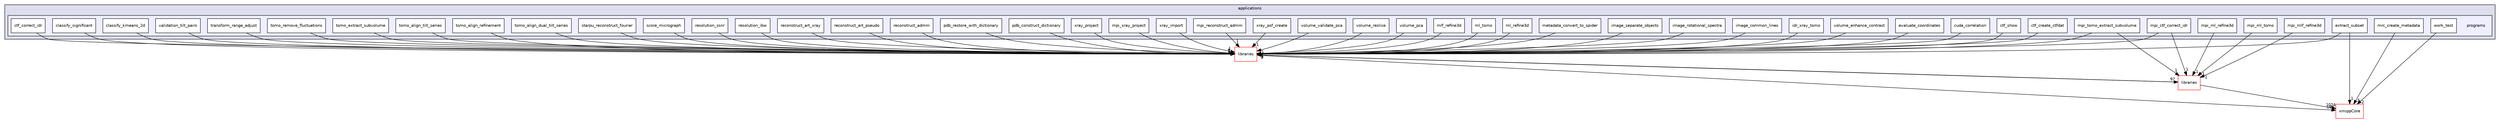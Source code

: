 digraph "xmipp/legacy/applications/programs" {
  compound=true
  node [ fontsize="10", fontname="Helvetica"];
  edge [ labelfontsize="10", labelfontname="Helvetica"];
  subgraph clusterdir_bcfd741ababedf9733a0b4206c5afde4 {
    graph [ bgcolor="#ddddee", pencolor="black", label="applications" fontname="Helvetica", fontsize="10", URL="dir_bcfd741ababedf9733a0b4206c5afde4.html"]
  subgraph clusterdir_a205c211814f26c7bbd02dbfc70fcda8 {
    graph [ bgcolor="#eeeeff", pencolor="black", label="" URL="dir_a205c211814f26c7bbd02dbfc70fcda8.html"];
    dir_a205c211814f26c7bbd02dbfc70fcda8 [shape=plaintext label="programs"];
    dir_3ec29d26badf88d5d2656eb1013ff9a0 [shape=box label="classify_kmeans_2d" color="black" fillcolor="white" style="filled" URL="dir_3ec29d26badf88d5d2656eb1013ff9a0.html"];
    dir_ae1f4713bef9519a137f1df84ef5270e [shape=box label="classify_significant" color="black" fillcolor="white" style="filled" URL="dir_ae1f4713bef9519a137f1df84ef5270e.html"];
    dir_949b2d797de14e395269b19c196dd1f4 [shape=box label="ctf_correct_idr" color="black" fillcolor="white" style="filled" URL="dir_949b2d797de14e395269b19c196dd1f4.html"];
    dir_12644043139a07c4a84e1e4c9337cc8b [shape=box label="ctf_create_ctfdat" color="black" fillcolor="white" style="filled" URL="dir_12644043139a07c4a84e1e4c9337cc8b.html"];
    dir_bd931758e222760ab9de668f54b463b7 [shape=box label="ctf_show" color="black" fillcolor="white" style="filled" URL="dir_bd931758e222760ab9de668f54b463b7.html"];
    dir_b84736044c16c6a3ac15e00d7fe1e470 [shape=box label="cuda_correlation" color="black" fillcolor="white" style="filled" URL="dir_b84736044c16c6a3ac15e00d7fe1e470.html"];
    dir_d3edc02e5da909ba848c1c6560aeb477 [shape=box label="evaluate_coordinates" color="black" fillcolor="white" style="filled" URL="dir_d3edc02e5da909ba848c1c6560aeb477.html"];
    dir_5fd96666d5b88f9bca8f572703bfbced [shape=box label="extract_subset" color="black" fillcolor="white" style="filled" URL="dir_5fd96666d5b88f9bca8f572703bfbced.html"];
    dir_950d128c5b40e71e78533d53469f7be7 [shape=box label="idr_xray_tomo" color="black" fillcolor="white" style="filled" URL="dir_950d128c5b40e71e78533d53469f7be7.html"];
    dir_1642fa5c8912232c41fb4fa632fcc718 [shape=box label="image_common_lines" color="black" fillcolor="white" style="filled" URL="dir_1642fa5c8912232c41fb4fa632fcc718.html"];
    dir_5e47525c836d86338243d56d1e373727 [shape=box label="image_rotational_spectra" color="black" fillcolor="white" style="filled" URL="dir_5e47525c836d86338243d56d1e373727.html"];
    dir_97f24986d940392c0e4ca48f1e23f1dd [shape=box label="image_separate_objects" color="black" fillcolor="white" style="filled" URL="dir_97f24986d940392c0e4ca48f1e23f1dd.html"];
    dir_d7ea33d18c57a4eeb41cef9214251aba [shape=box label="metadata_convert_to_spider" color="black" fillcolor="white" style="filled" URL="dir_d7ea33d18c57a4eeb41cef9214251aba.html"];
    dir_a40cf73db7cb0421ee4614fb2cb1061c [shape=box label="ml_refine3d" color="black" fillcolor="white" style="filled" URL="dir_a40cf73db7cb0421ee4614fb2cb1061c.html"];
    dir_0e710208df1ef5e4ec86c29f9abf633e [shape=box label="ml_tomo" color="black" fillcolor="white" style="filled" URL="dir_0e710208df1ef5e4ec86c29f9abf633e.html"];
    dir_b9c6b822c49d330266e9666a54f05dbe [shape=box label="mlf_refine3d" color="black" fillcolor="white" style="filled" URL="dir_b9c6b822c49d330266e9666a54f05dbe.html"];
    dir_9527e877413612a670d71793c15913c7 [shape=box label="mpi_ctf_correct_idr" color="black" fillcolor="white" style="filled" URL="dir_9527e877413612a670d71793c15913c7.html"];
    dir_c44db5fa2ed8a3136a216e8f3947ce0d [shape=box label="mpi_ml_refine3d" color="black" fillcolor="white" style="filled" URL="dir_c44db5fa2ed8a3136a216e8f3947ce0d.html"];
    dir_eabdc0c5604ea6cb820dc253a6b48fbd [shape=box label="mpi_ml_tomo" color="black" fillcolor="white" style="filled" URL="dir_eabdc0c5604ea6cb820dc253a6b48fbd.html"];
    dir_7b0bd72bdb64f07fb02802d9a21fe72d [shape=box label="mpi_mlf_refine3d" color="black" fillcolor="white" style="filled" URL="dir_7b0bd72bdb64f07fb02802d9a21fe72d.html"];
    dir_4958642d365dcd4a646e9e6714cd5ae8 [shape=box label="mpi_reconstruct_admm" color="black" fillcolor="white" style="filled" URL="dir_4958642d365dcd4a646e9e6714cd5ae8.html"];
    dir_710c247b9065c7eea8d9d7e9947ab6d3 [shape=box label="mpi_tomo_extract_subvolume" color="black" fillcolor="white" style="filled" URL="dir_710c247b9065c7eea8d9d7e9947ab6d3.html"];
    dir_12023a99ad2f3f0a3aa024b3f39dfe8e [shape=box label="mpi_xray_project" color="black" fillcolor="white" style="filled" URL="dir_12023a99ad2f3f0a3aa024b3f39dfe8e.html"];
    dir_f931d7c4e094426d4017ad4c188bcdf3 [shape=box label="mrc_create_metadata" color="black" fillcolor="white" style="filled" URL="dir_f931d7c4e094426d4017ad4c188bcdf3.html"];
    dir_11e64e21631a97648cbdcb14a245d479 [shape=box label="pdb_construct_dictionary" color="black" fillcolor="white" style="filled" URL="dir_11e64e21631a97648cbdcb14a245d479.html"];
    dir_b63b05545d96a953a7b459442e658922 [shape=box label="pdb_restore_with_dictionary" color="black" fillcolor="white" style="filled" URL="dir_b63b05545d96a953a7b459442e658922.html"];
    dir_d6c4ae7da55ba1b68c05f04e97909190 [shape=box label="reconstruct_admm" color="black" fillcolor="white" style="filled" URL="dir_d6c4ae7da55ba1b68c05f04e97909190.html"];
    dir_6475c199aa9ecc6be07b8a8caaed5e46 [shape=box label="reconstruct_art_pseudo" color="black" fillcolor="white" style="filled" URL="dir_6475c199aa9ecc6be07b8a8caaed5e46.html"];
    dir_503e7e65d14527caada8d337b8d7d63f [shape=box label="reconstruct_art_xray" color="black" fillcolor="white" style="filled" URL="dir_503e7e65d14527caada8d337b8d7d63f.html"];
    dir_0e2b21c8236b84b23aec9e10f92a95ba [shape=box label="resolution_ibw" color="black" fillcolor="white" style="filled" URL="dir_0e2b21c8236b84b23aec9e10f92a95ba.html"];
    dir_f0f6316aeb54db9d17f43ea8c5f3a1d7 [shape=box label="resolution_ssnr" color="black" fillcolor="white" style="filled" URL="dir_f0f6316aeb54db9d17f43ea8c5f3a1d7.html"];
    dir_d470cb112b0bebe9aef414b78502d5cd [shape=box label="score_micrograph" color="black" fillcolor="white" style="filled" URL="dir_d470cb112b0bebe9aef414b78502d5cd.html"];
    dir_0b67474e2d965eca4ad764fa73df7b9d [shape=box label="starpu_reconstruct_fourier" color="black" fillcolor="white" style="filled" URL="dir_0b67474e2d965eca4ad764fa73df7b9d.html"];
    dir_1d585750bc73103e4733794b967187c6 [shape=box label="tomo_align_dual_tilt_series" color="black" fillcolor="white" style="filled" URL="dir_1d585750bc73103e4733794b967187c6.html"];
    dir_94bc828e701a19eee4761884e18d24fe [shape=box label="tomo_align_refinement" color="black" fillcolor="white" style="filled" URL="dir_94bc828e701a19eee4761884e18d24fe.html"];
    dir_40eff7a406456e1d46aa6221c4862d3c [shape=box label="tomo_align_tilt_series" color="black" fillcolor="white" style="filled" URL="dir_40eff7a406456e1d46aa6221c4862d3c.html"];
    dir_f634b25a24ca02a8f441827b47a581c0 [shape=box label="tomo_extract_subvolume" color="black" fillcolor="white" style="filled" URL="dir_f634b25a24ca02a8f441827b47a581c0.html"];
    dir_9acfa28673aa1da9c3283bc4d789ec1b [shape=box label="tomo_remove_fluctuations" color="black" fillcolor="white" style="filled" URL="dir_9acfa28673aa1da9c3283bc4d789ec1b.html"];
    dir_f653fd92850d41b92551322667876e54 [shape=box label="transform_range_adjust" color="black" fillcolor="white" style="filled" URL="dir_f653fd92850d41b92551322667876e54.html"];
    dir_76fe2bce5144ac9c6bbf8fd225370cfd [shape=box label="validation_tilt_pairs" color="black" fillcolor="white" style="filled" URL="dir_76fe2bce5144ac9c6bbf8fd225370cfd.html"];
    dir_c7a0d249842fcab250f7819b9badb6f2 [shape=box label="volume_enhance_contrast" color="black" fillcolor="white" style="filled" URL="dir_c7a0d249842fcab250f7819b9badb6f2.html"];
    dir_45e0ca2abe0338dc37267b0977097bf1 [shape=box label="volume_pca" color="black" fillcolor="white" style="filled" URL="dir_45e0ca2abe0338dc37267b0977097bf1.html"];
    dir_81a8cc91fb3572f4101e887e06fa9d85 [shape=box label="volume_reslice" color="black" fillcolor="white" style="filled" URL="dir_81a8cc91fb3572f4101e887e06fa9d85.html"];
    dir_372f9440a1d6a4bc09f66f8f943a4326 [shape=box label="volume_validate_pca" color="black" fillcolor="white" style="filled" URL="dir_372f9440a1d6a4bc09f66f8f943a4326.html"];
    dir_5d4c99b8d33b97690b13772109673e32 [shape=box label="work_test" color="black" fillcolor="white" style="filled" URL="dir_5d4c99b8d33b97690b13772109673e32.html"];
    dir_52f3057c5dd8983c3d57640123339a6f [shape=box label="xray_import" color="black" fillcolor="white" style="filled" URL="dir_52f3057c5dd8983c3d57640123339a6f.html"];
    dir_f3a0337ddfeafb61668e45f42e92c0be [shape=box label="xray_project" color="black" fillcolor="white" style="filled" URL="dir_f3a0337ddfeafb61668e45f42e92c0be.html"];
    dir_eefe9ea203bbccd1f44b1a5bb0b78b30 [shape=box label="xray_psf_create" color="black" fillcolor="white" style="filled" URL="dir_eefe9ea203bbccd1f44b1a5bb0b78b30.html"];
  }
  }
  dir_ec5db26cfb72886407809adaaec84b8a [shape=box label="libraries" fillcolor="white" style="filled" color="red" URL="dir_ec5db26cfb72886407809adaaec84b8a.html"];
  dir_ce4d0d8fc85c2c70612466225bfce71d [shape=box label="xmippCore" fillcolor="white" style="filled" color="red" URL="dir_ce4d0d8fc85c2c70612466225bfce71d.html"];
  dir_29dba3f3840f20df3b04d1972e99046b [shape=box label="libraries" fillcolor="white" style="filled" color="red" URL="dir_29dba3f3840f20df3b04d1972e99046b.html"];
  dir_11e64e21631a97648cbdcb14a245d479->dir_ec5db26cfb72886407809adaaec84b8a [headlabel="1", labeldistance=1.5 headhref="dir_000296_000320.html"];
  dir_710c247b9065c7eea8d9d7e9947ab6d3->dir_ec5db26cfb72886407809adaaec84b8a [headlabel="1", labeldistance=1.5 headhref="dir_000293_000320.html"];
  dir_710c247b9065c7eea8d9d7e9947ab6d3->dir_29dba3f3840f20df3b04d1972e99046b [headlabel="1", labeldistance=1.5 headhref="dir_000293_000042.html"];
  dir_40eff7a406456e1d46aa6221c4862d3c->dir_ec5db26cfb72886407809adaaec84b8a [headlabel="1", labeldistance=1.5 headhref="dir_000307_000320.html"];
  dir_ae1f4713bef9519a137f1df84ef5270e->dir_ec5db26cfb72886407809adaaec84b8a [headlabel="1", labeldistance=1.5 headhref="dir_000273_000320.html"];
  dir_5e47525c836d86338243d56d1e373727->dir_ec5db26cfb72886407809adaaec84b8a [headlabel="1", labeldistance=1.5 headhref="dir_000282_000320.html"];
  dir_d7ea33d18c57a4eeb41cef9214251aba->dir_ec5db26cfb72886407809adaaec84b8a [headlabel="1", labeldistance=1.5 headhref="dir_000284_000320.html"];
  dir_b84736044c16c6a3ac15e00d7fe1e470->dir_ec5db26cfb72886407809adaaec84b8a [headlabel="1", labeldistance=1.5 headhref="dir_000277_000320.html"];
  dir_12644043139a07c4a84e1e4c9337cc8b->dir_ec5db26cfb72886407809adaaec84b8a [headlabel="1", labeldistance=1.5 headhref="dir_000275_000320.html"];
  dir_b63b05545d96a953a7b459442e658922->dir_ec5db26cfb72886407809adaaec84b8a [headlabel="1", labeldistance=1.5 headhref="dir_000297_000320.html"];
  dir_9527e877413612a670d71793c15913c7->dir_ec5db26cfb72886407809adaaec84b8a [headlabel="1", labeldistance=1.5 headhref="dir_000288_000320.html"];
  dir_9527e877413612a670d71793c15913c7->dir_29dba3f3840f20df3b04d1972e99046b [headlabel="1", labeldistance=1.5 headhref="dir_000288_000042.html"];
  dir_45e0ca2abe0338dc37267b0977097bf1->dir_ec5db26cfb72886407809adaaec84b8a [headlabel="1", labeldistance=1.5 headhref="dir_000313_000320.html"];
  dir_6475c199aa9ecc6be07b8a8caaed5e46->dir_ec5db26cfb72886407809adaaec84b8a [headlabel="1", labeldistance=1.5 headhref="dir_000299_000320.html"];
  dir_503e7e65d14527caada8d337b8d7d63f->dir_ec5db26cfb72886407809adaaec84b8a [headlabel="1", labeldistance=1.5 headhref="dir_000300_000320.html"];
  dir_76fe2bce5144ac9c6bbf8fd225370cfd->dir_ec5db26cfb72886407809adaaec84b8a [headlabel="1", labeldistance=1.5 headhref="dir_000311_000320.html"];
  dir_9acfa28673aa1da9c3283bc4d789ec1b->dir_ec5db26cfb72886407809adaaec84b8a [headlabel="1", labeldistance=1.5 headhref="dir_000309_000320.html"];
  dir_0e2b21c8236b84b23aec9e10f92a95ba->dir_ec5db26cfb72886407809adaaec84b8a [headlabel="1", labeldistance=1.5 headhref="dir_000301_000320.html"];
  dir_ec5db26cfb72886407809adaaec84b8a->dir_ce4d0d8fc85c2c70612466225bfce71d [headlabel="190", labeldistance=1.5 headhref="dir_000320_000262.html"];
  dir_ec5db26cfb72886407809adaaec84b8a->dir_29dba3f3840f20df3b04d1972e99046b [headlabel="97", labeldistance=1.5 headhref="dir_000320_000042.html"];
  dir_372f9440a1d6a4bc09f66f8f943a4326->dir_ec5db26cfb72886407809adaaec84b8a [headlabel="1", labeldistance=1.5 headhref="dir_000315_000320.html"];
  dir_a40cf73db7cb0421ee4614fb2cb1061c->dir_ec5db26cfb72886407809adaaec84b8a [headlabel="1", labeldistance=1.5 headhref="dir_000285_000320.html"];
  dir_949b2d797de14e395269b19c196dd1f4->dir_ec5db26cfb72886407809adaaec84b8a [headlabel="1", labeldistance=1.5 headhref="dir_000274_000320.html"];
  dir_7b0bd72bdb64f07fb02802d9a21fe72d->dir_29dba3f3840f20df3b04d1972e99046b [headlabel="1", labeldistance=1.5 headhref="dir_000291_000042.html"];
  dir_d3edc02e5da909ba848c1c6560aeb477->dir_ec5db26cfb72886407809adaaec84b8a [headlabel="1", labeldistance=1.5 headhref="dir_000278_000320.html"];
  dir_bd931758e222760ab9de668f54b463b7->dir_ec5db26cfb72886407809adaaec84b8a [headlabel="1", labeldistance=1.5 headhref="dir_000276_000320.html"];
  dir_5d4c99b8d33b97690b13772109673e32->dir_ce4d0d8fc85c2c70612466225bfce71d [headlabel="2", labeldistance=1.5 headhref="dir_000316_000262.html"];
  dir_d470cb112b0bebe9aef414b78502d5cd->dir_ec5db26cfb72886407809adaaec84b8a [headlabel="1", labeldistance=1.5 headhref="dir_000303_000320.html"];
  dir_97f24986d940392c0e4ca48f1e23f1dd->dir_ec5db26cfb72886407809adaaec84b8a [headlabel="1", labeldistance=1.5 headhref="dir_000283_000320.html"];
  dir_1642fa5c8912232c41fb4fa632fcc718->dir_ec5db26cfb72886407809adaaec84b8a [headlabel="1", labeldistance=1.5 headhref="dir_000281_000320.html"];
  dir_d6c4ae7da55ba1b68c05f04e97909190->dir_ec5db26cfb72886407809adaaec84b8a [headlabel="1", labeldistance=1.5 headhref="dir_000298_000320.html"];
  dir_b9c6b822c49d330266e9666a54f05dbe->dir_ec5db26cfb72886407809adaaec84b8a [headlabel="1", labeldistance=1.5 headhref="dir_000287_000320.html"];
  dir_f3a0337ddfeafb61668e45f42e92c0be->dir_ec5db26cfb72886407809adaaec84b8a [headlabel="1", labeldistance=1.5 headhref="dir_000318_000320.html"];
  dir_f0f6316aeb54db9d17f43ea8c5f3a1d7->dir_ec5db26cfb72886407809adaaec84b8a [headlabel="1", labeldistance=1.5 headhref="dir_000302_000320.html"];
  dir_eabdc0c5604ea6cb820dc253a6b48fbd->dir_29dba3f3840f20df3b04d1972e99046b [headlabel="1", labeldistance=1.5 headhref="dir_000290_000042.html"];
  dir_3ec29d26badf88d5d2656eb1013ff9a0->dir_ec5db26cfb72886407809adaaec84b8a [headlabel="1", labeldistance=1.5 headhref="dir_000272_000320.html"];
  dir_f931d7c4e094426d4017ad4c188bcdf3->dir_ce4d0d8fc85c2c70612466225bfce71d [headlabel="3", labeldistance=1.5 headhref="dir_000295_000262.html"];
  dir_12023a99ad2f3f0a3aa024b3f39dfe8e->dir_ec5db26cfb72886407809adaaec84b8a [headlabel="1", labeldistance=1.5 headhref="dir_000294_000320.html"];
  dir_f653fd92850d41b92551322667876e54->dir_ec5db26cfb72886407809adaaec84b8a [headlabel="1", labeldistance=1.5 headhref="dir_000310_000320.html"];
  dir_eefe9ea203bbccd1f44b1a5bb0b78b30->dir_ec5db26cfb72886407809adaaec84b8a [headlabel="1", labeldistance=1.5 headhref="dir_000319_000320.html"];
  dir_29dba3f3840f20df3b04d1972e99046b->dir_ec5db26cfb72886407809adaaec84b8a [headlabel="2", labeldistance=1.5 headhref="dir_000042_000320.html"];
  dir_29dba3f3840f20df3b04d1972e99046b->dir_ce4d0d8fc85c2c70612466225bfce71d [headlabel="1024", labeldistance=1.5 headhref="dir_000042_000262.html"];
  dir_1d585750bc73103e4733794b967187c6->dir_ec5db26cfb72886407809adaaec84b8a [headlabel="1", labeldistance=1.5 headhref="dir_000305_000320.html"];
  dir_0b67474e2d965eca4ad764fa73df7b9d->dir_ec5db26cfb72886407809adaaec84b8a [headlabel="1", labeldistance=1.5 headhref="dir_000304_000320.html"];
  dir_5fd96666d5b88f9bca8f572703bfbced->dir_ec5db26cfb72886407809adaaec84b8a [headlabel="1", labeldistance=1.5 headhref="dir_000279_000320.html"];
  dir_5fd96666d5b88f9bca8f572703bfbced->dir_ce4d0d8fc85c2c70612466225bfce71d [headlabel="1", labeldistance=1.5 headhref="dir_000279_000262.html"];
  dir_0e710208df1ef5e4ec86c29f9abf633e->dir_ec5db26cfb72886407809adaaec84b8a [headlabel="1", labeldistance=1.5 headhref="dir_000286_000320.html"];
  dir_52f3057c5dd8983c3d57640123339a6f->dir_ec5db26cfb72886407809adaaec84b8a [headlabel="1", labeldistance=1.5 headhref="dir_000317_000320.html"];
  dir_94bc828e701a19eee4761884e18d24fe->dir_ec5db26cfb72886407809adaaec84b8a [headlabel="1", labeldistance=1.5 headhref="dir_000306_000320.html"];
  dir_81a8cc91fb3572f4101e887e06fa9d85->dir_ec5db26cfb72886407809adaaec84b8a [headlabel="1", labeldistance=1.5 headhref="dir_000314_000320.html"];
  dir_4958642d365dcd4a646e9e6714cd5ae8->dir_ec5db26cfb72886407809adaaec84b8a [headlabel="1", labeldistance=1.5 headhref="dir_000292_000320.html"];
  dir_f634b25a24ca02a8f441827b47a581c0->dir_ec5db26cfb72886407809adaaec84b8a [headlabel="1", labeldistance=1.5 headhref="dir_000308_000320.html"];
  dir_c44db5fa2ed8a3136a216e8f3947ce0d->dir_29dba3f3840f20df3b04d1972e99046b [headlabel="1", labeldistance=1.5 headhref="dir_000289_000042.html"];
  dir_c7a0d249842fcab250f7819b9badb6f2->dir_ec5db26cfb72886407809adaaec84b8a [headlabel="1", labeldistance=1.5 headhref="dir_000312_000320.html"];
  dir_950d128c5b40e71e78533d53469f7be7->dir_ec5db26cfb72886407809adaaec84b8a [headlabel="1", labeldistance=1.5 headhref="dir_000280_000320.html"];
}
